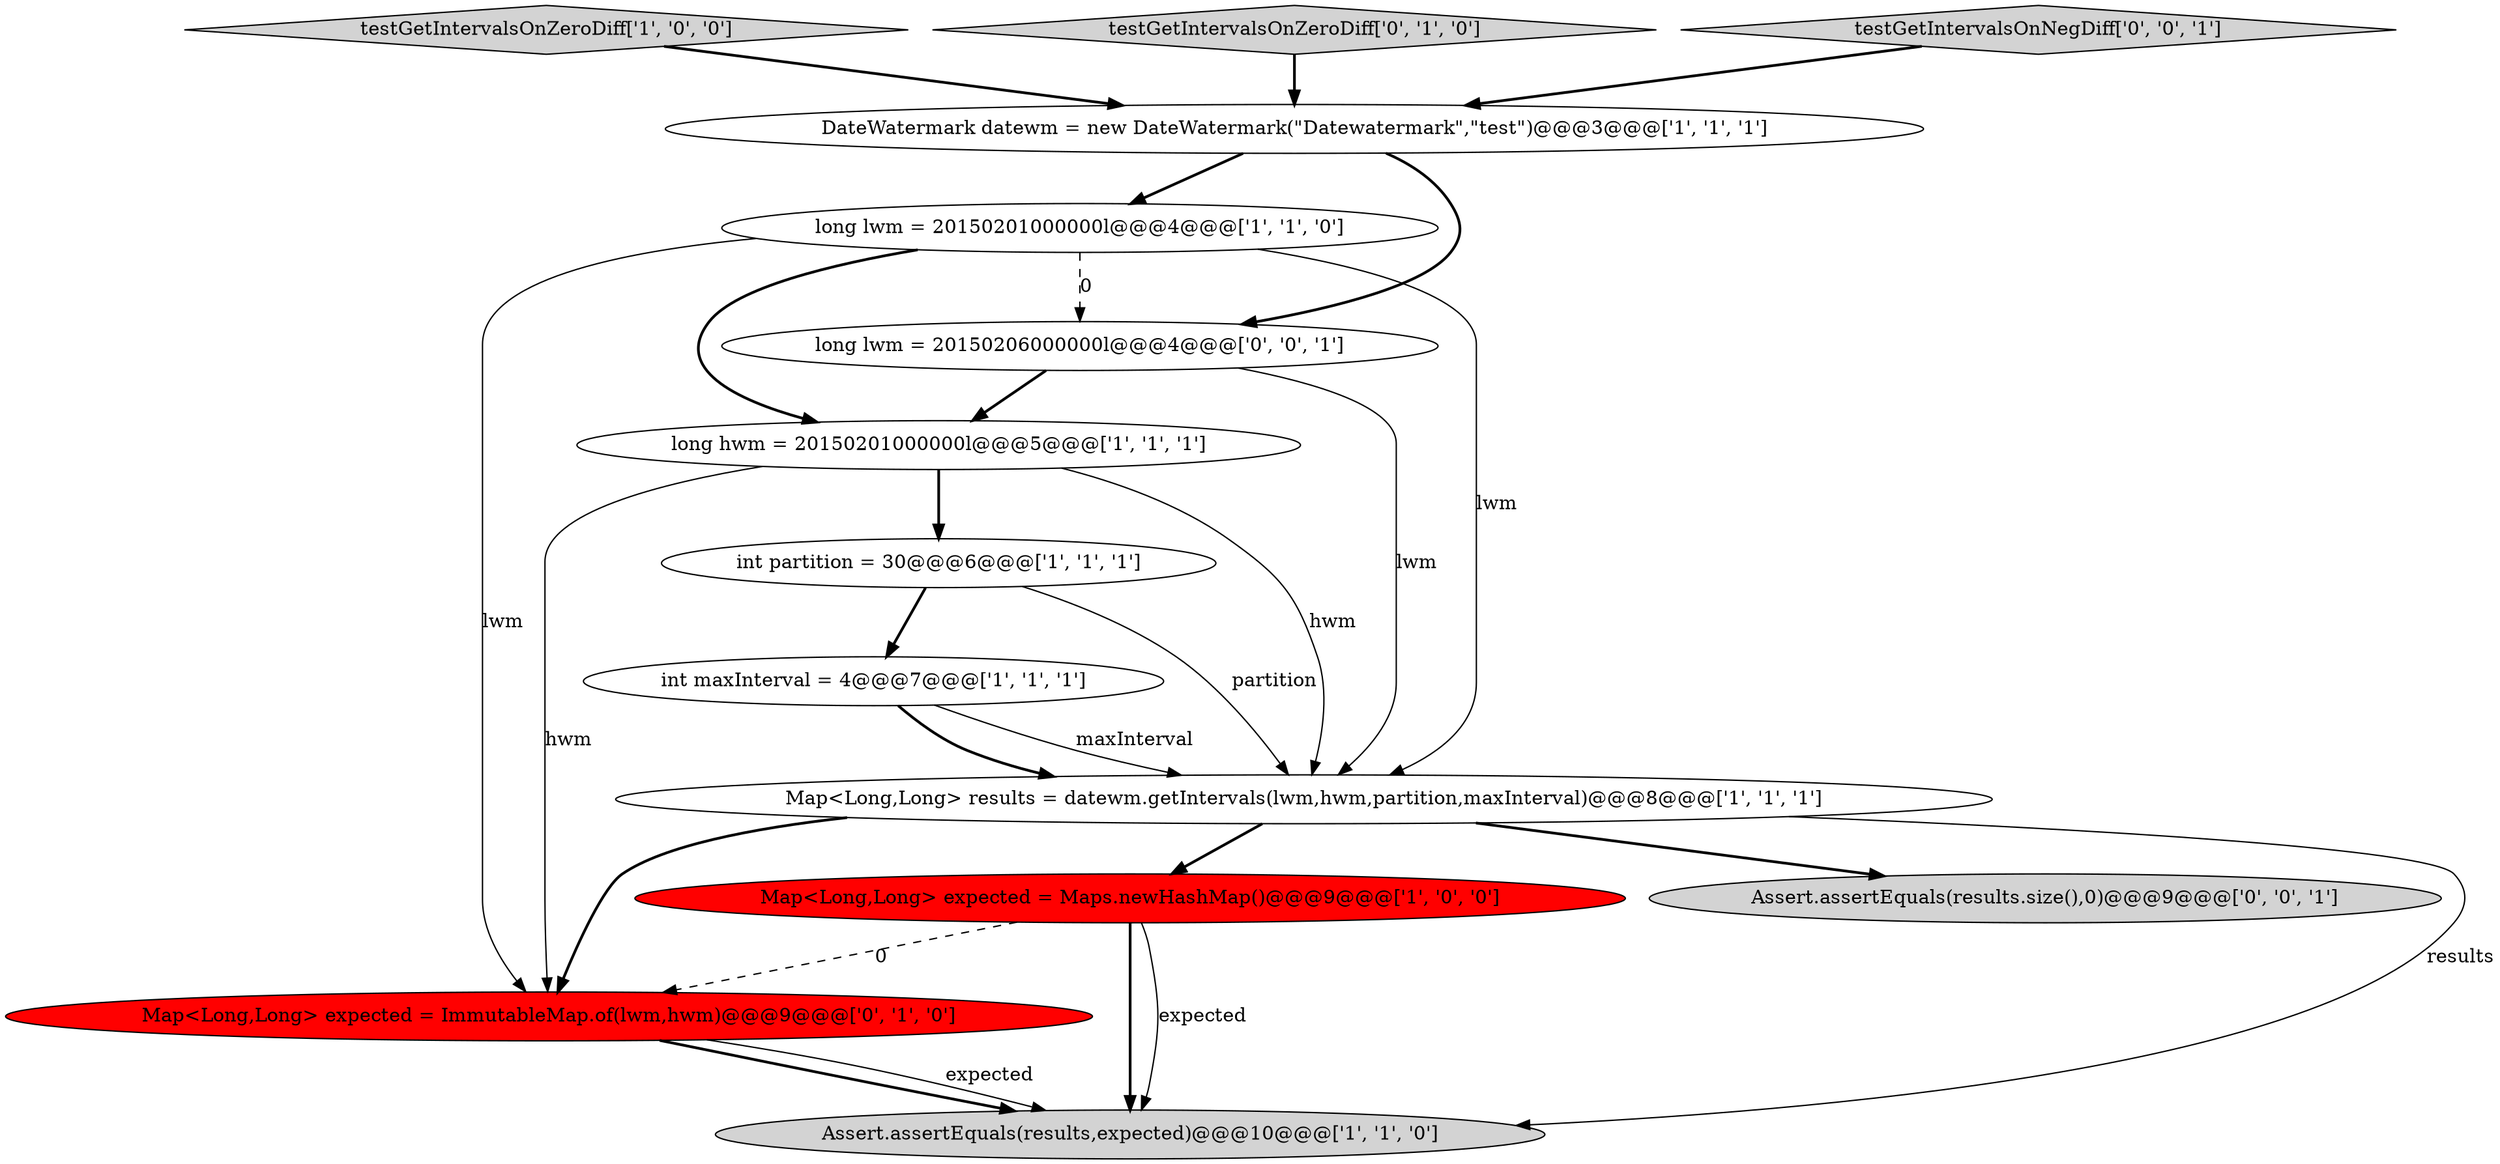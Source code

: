digraph {
5 [style = filled, label = "DateWatermark datewm = new DateWatermark(\"Datewatermark\",\"test\")@@@3@@@['1', '1', '1']", fillcolor = white, shape = ellipse image = "AAA0AAABBB1BBB"];
2 [style = filled, label = "testGetIntervalsOnZeroDiff['1', '0', '0']", fillcolor = lightgray, shape = diamond image = "AAA0AAABBB1BBB"];
11 [style = filled, label = "Assert.assertEquals(results.size(),0)@@@9@@@['0', '0', '1']", fillcolor = lightgray, shape = ellipse image = "AAA0AAABBB3BBB"];
1 [style = filled, label = "long hwm = 20150201000000l@@@5@@@['1', '1', '1']", fillcolor = white, shape = ellipse image = "AAA0AAABBB1BBB"];
8 [style = filled, label = "Assert.assertEquals(results,expected)@@@10@@@['1', '1', '0']", fillcolor = lightgray, shape = ellipse image = "AAA0AAABBB1BBB"];
3 [style = filled, label = "int partition = 30@@@6@@@['1', '1', '1']", fillcolor = white, shape = ellipse image = "AAA0AAABBB1BBB"];
9 [style = filled, label = "testGetIntervalsOnZeroDiff['0', '1', '0']", fillcolor = lightgray, shape = diamond image = "AAA0AAABBB2BBB"];
4 [style = filled, label = "long lwm = 20150201000000l@@@4@@@['1', '1', '0']", fillcolor = white, shape = ellipse image = "AAA0AAABBB1BBB"];
12 [style = filled, label = "long lwm = 20150206000000l@@@4@@@['0', '0', '1']", fillcolor = white, shape = ellipse image = "AAA0AAABBB3BBB"];
10 [style = filled, label = "Map<Long,Long> expected = ImmutableMap.of(lwm,hwm)@@@9@@@['0', '1', '0']", fillcolor = red, shape = ellipse image = "AAA1AAABBB2BBB"];
6 [style = filled, label = "Map<Long,Long> expected = Maps.newHashMap()@@@9@@@['1', '0', '0']", fillcolor = red, shape = ellipse image = "AAA1AAABBB1BBB"];
0 [style = filled, label = "int maxInterval = 4@@@7@@@['1', '1', '1']", fillcolor = white, shape = ellipse image = "AAA0AAABBB1BBB"];
13 [style = filled, label = "testGetIntervalsOnNegDiff['0', '0', '1']", fillcolor = lightgray, shape = diamond image = "AAA0AAABBB3BBB"];
7 [style = filled, label = "Map<Long,Long> results = datewm.getIntervals(lwm,hwm,partition,maxInterval)@@@8@@@['1', '1', '1']", fillcolor = white, shape = ellipse image = "AAA0AAABBB1BBB"];
4->7 [style = solid, label="lwm"];
12->7 [style = solid, label="lwm"];
7->11 [style = bold, label=""];
1->10 [style = solid, label="hwm"];
7->10 [style = bold, label=""];
3->7 [style = solid, label="partition"];
4->10 [style = solid, label="lwm"];
1->3 [style = bold, label=""];
12->1 [style = bold, label=""];
3->0 [style = bold, label=""];
4->12 [style = dashed, label="0"];
6->10 [style = dashed, label="0"];
0->7 [style = bold, label=""];
0->7 [style = solid, label="maxInterval"];
10->8 [style = bold, label=""];
5->12 [style = bold, label=""];
7->8 [style = solid, label="results"];
5->4 [style = bold, label=""];
6->8 [style = bold, label=""];
7->6 [style = bold, label=""];
1->7 [style = solid, label="hwm"];
13->5 [style = bold, label=""];
9->5 [style = bold, label=""];
4->1 [style = bold, label=""];
10->8 [style = solid, label="expected"];
6->8 [style = solid, label="expected"];
2->5 [style = bold, label=""];
}
